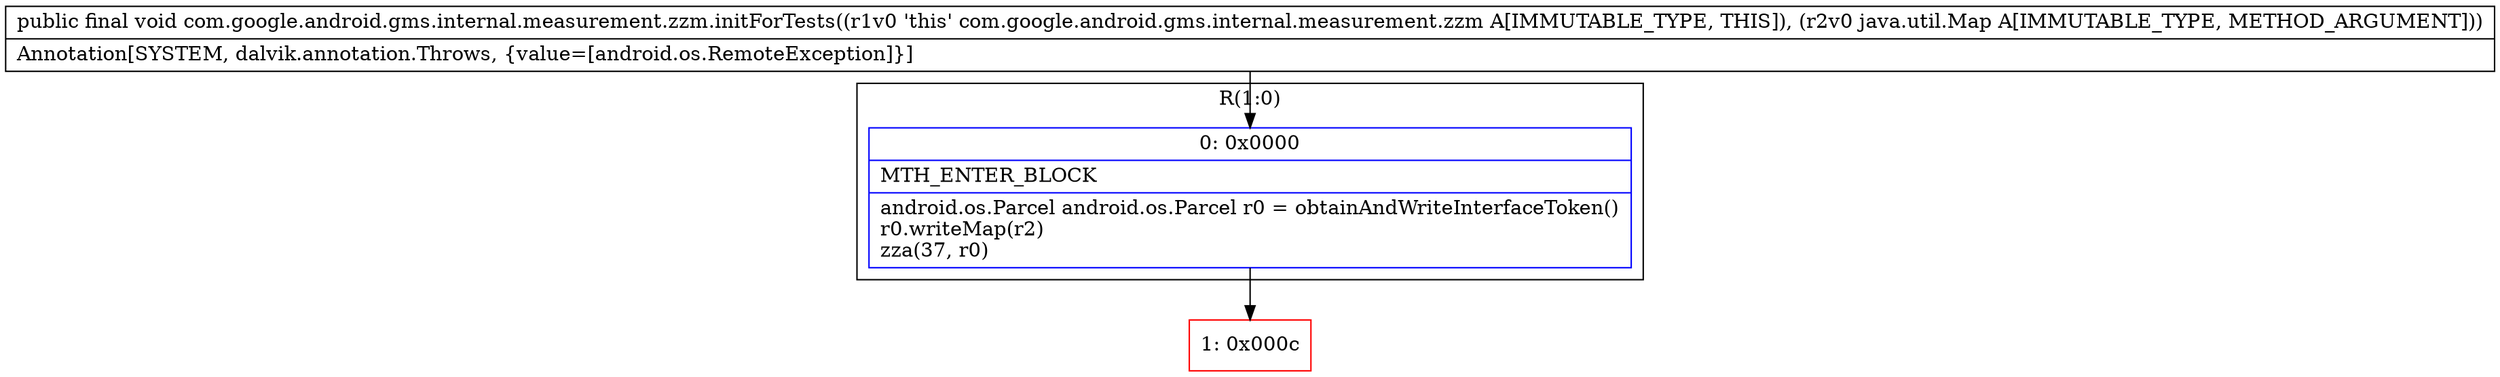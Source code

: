 digraph "CFG forcom.google.android.gms.internal.measurement.zzm.initForTests(Ljava\/util\/Map;)V" {
subgraph cluster_Region_259078487 {
label = "R(1:0)";
node [shape=record,color=blue];
Node_0 [shape=record,label="{0\:\ 0x0000|MTH_ENTER_BLOCK\l|android.os.Parcel android.os.Parcel r0 = obtainAndWriteInterfaceToken()\lr0.writeMap(r2)\lzza(37, r0)\l}"];
}
Node_1 [shape=record,color=red,label="{1\:\ 0x000c}"];
MethodNode[shape=record,label="{public final void com.google.android.gms.internal.measurement.zzm.initForTests((r1v0 'this' com.google.android.gms.internal.measurement.zzm A[IMMUTABLE_TYPE, THIS]), (r2v0 java.util.Map A[IMMUTABLE_TYPE, METHOD_ARGUMENT]))  | Annotation[SYSTEM, dalvik.annotation.Throws, \{value=[android.os.RemoteException]\}]\l}"];
MethodNode -> Node_0;
Node_0 -> Node_1;
}

